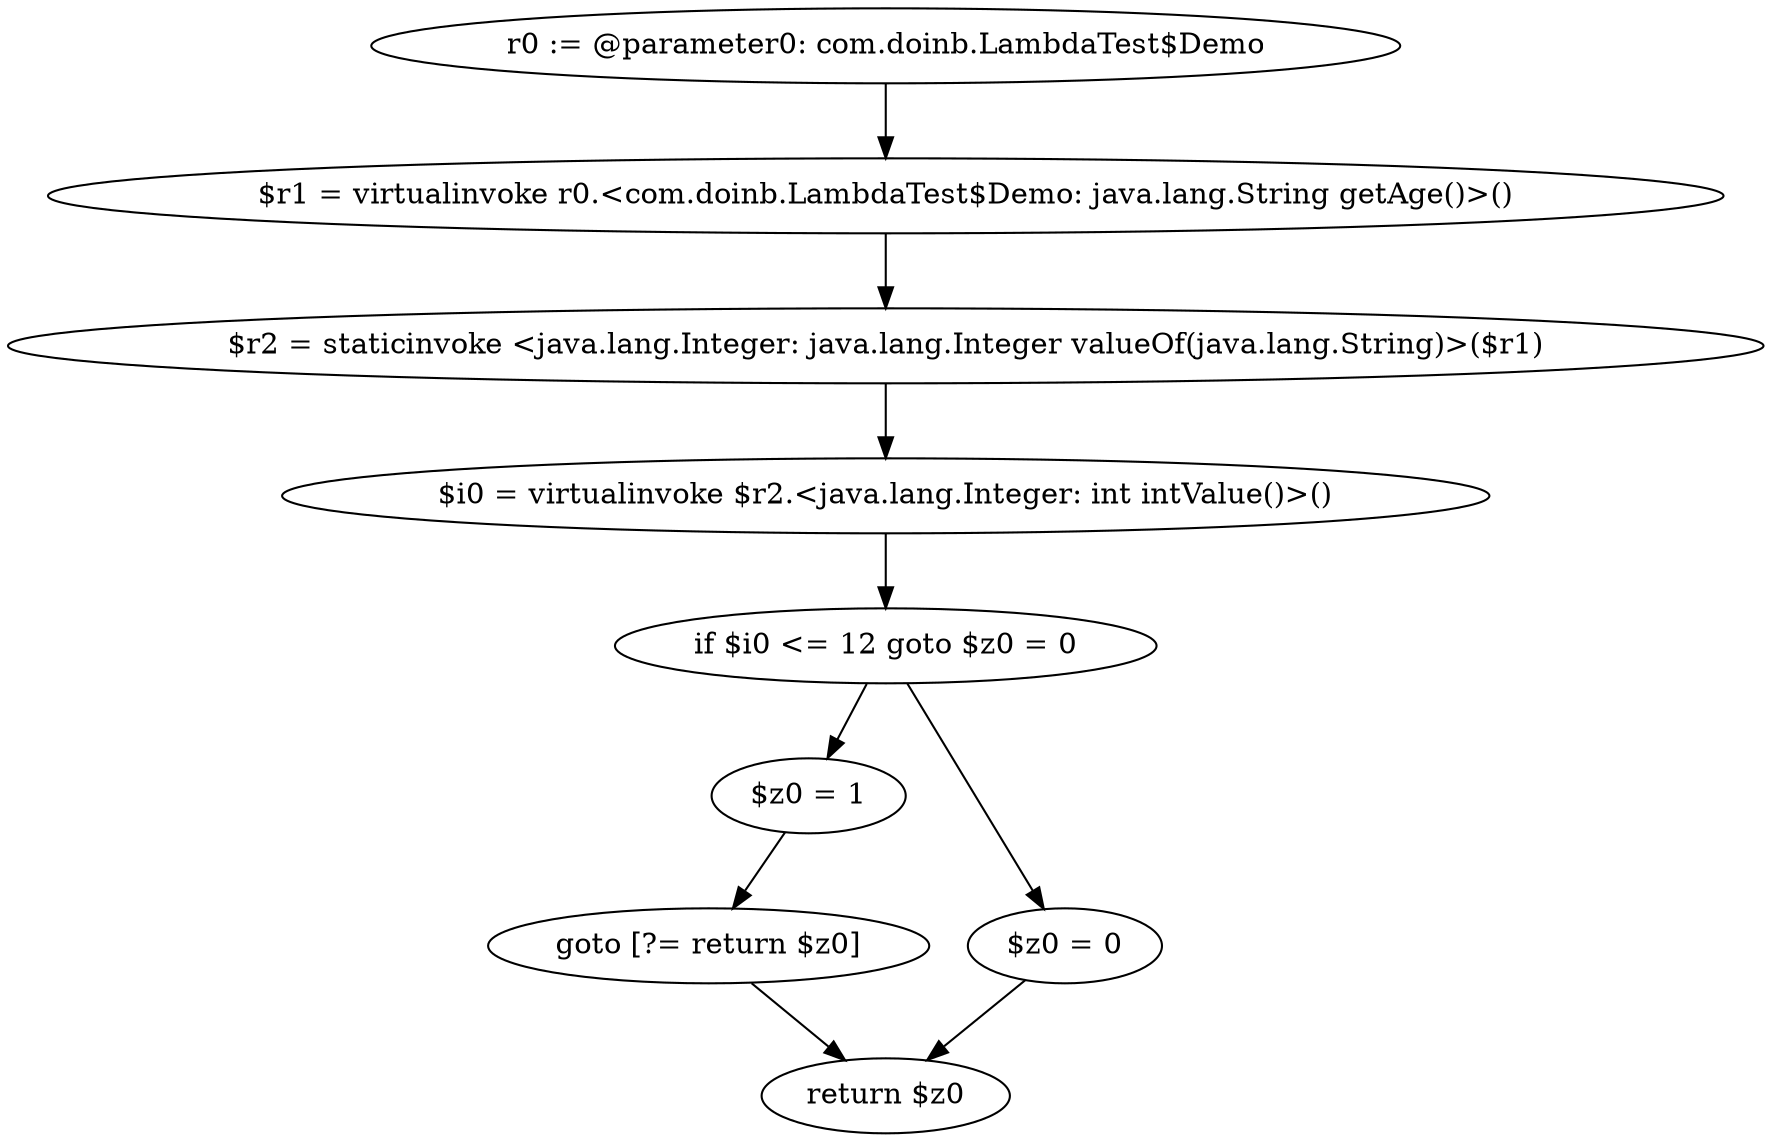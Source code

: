 digraph "unitGraph" {
    "r0 := @parameter0: com.doinb.LambdaTest$Demo"
    "$r1 = virtualinvoke r0.<com.doinb.LambdaTest$Demo: java.lang.String getAge()>()"
    "$r2 = staticinvoke <java.lang.Integer: java.lang.Integer valueOf(java.lang.String)>($r1)"
    "$i0 = virtualinvoke $r2.<java.lang.Integer: int intValue()>()"
    "if $i0 <= 12 goto $z0 = 0"
    "$z0 = 1"
    "goto [?= return $z0]"
    "$z0 = 0"
    "return $z0"
    "r0 := @parameter0: com.doinb.LambdaTest$Demo"->"$r1 = virtualinvoke r0.<com.doinb.LambdaTest$Demo: java.lang.String getAge()>()";
    "$r1 = virtualinvoke r0.<com.doinb.LambdaTest$Demo: java.lang.String getAge()>()"->"$r2 = staticinvoke <java.lang.Integer: java.lang.Integer valueOf(java.lang.String)>($r1)";
    "$r2 = staticinvoke <java.lang.Integer: java.lang.Integer valueOf(java.lang.String)>($r1)"->"$i0 = virtualinvoke $r2.<java.lang.Integer: int intValue()>()";
    "$i0 = virtualinvoke $r2.<java.lang.Integer: int intValue()>()"->"if $i0 <= 12 goto $z0 = 0";
    "if $i0 <= 12 goto $z0 = 0"->"$z0 = 1";
    "if $i0 <= 12 goto $z0 = 0"->"$z0 = 0";
    "$z0 = 1"->"goto [?= return $z0]";
    "goto [?= return $z0]"->"return $z0";
    "$z0 = 0"->"return $z0";
}
